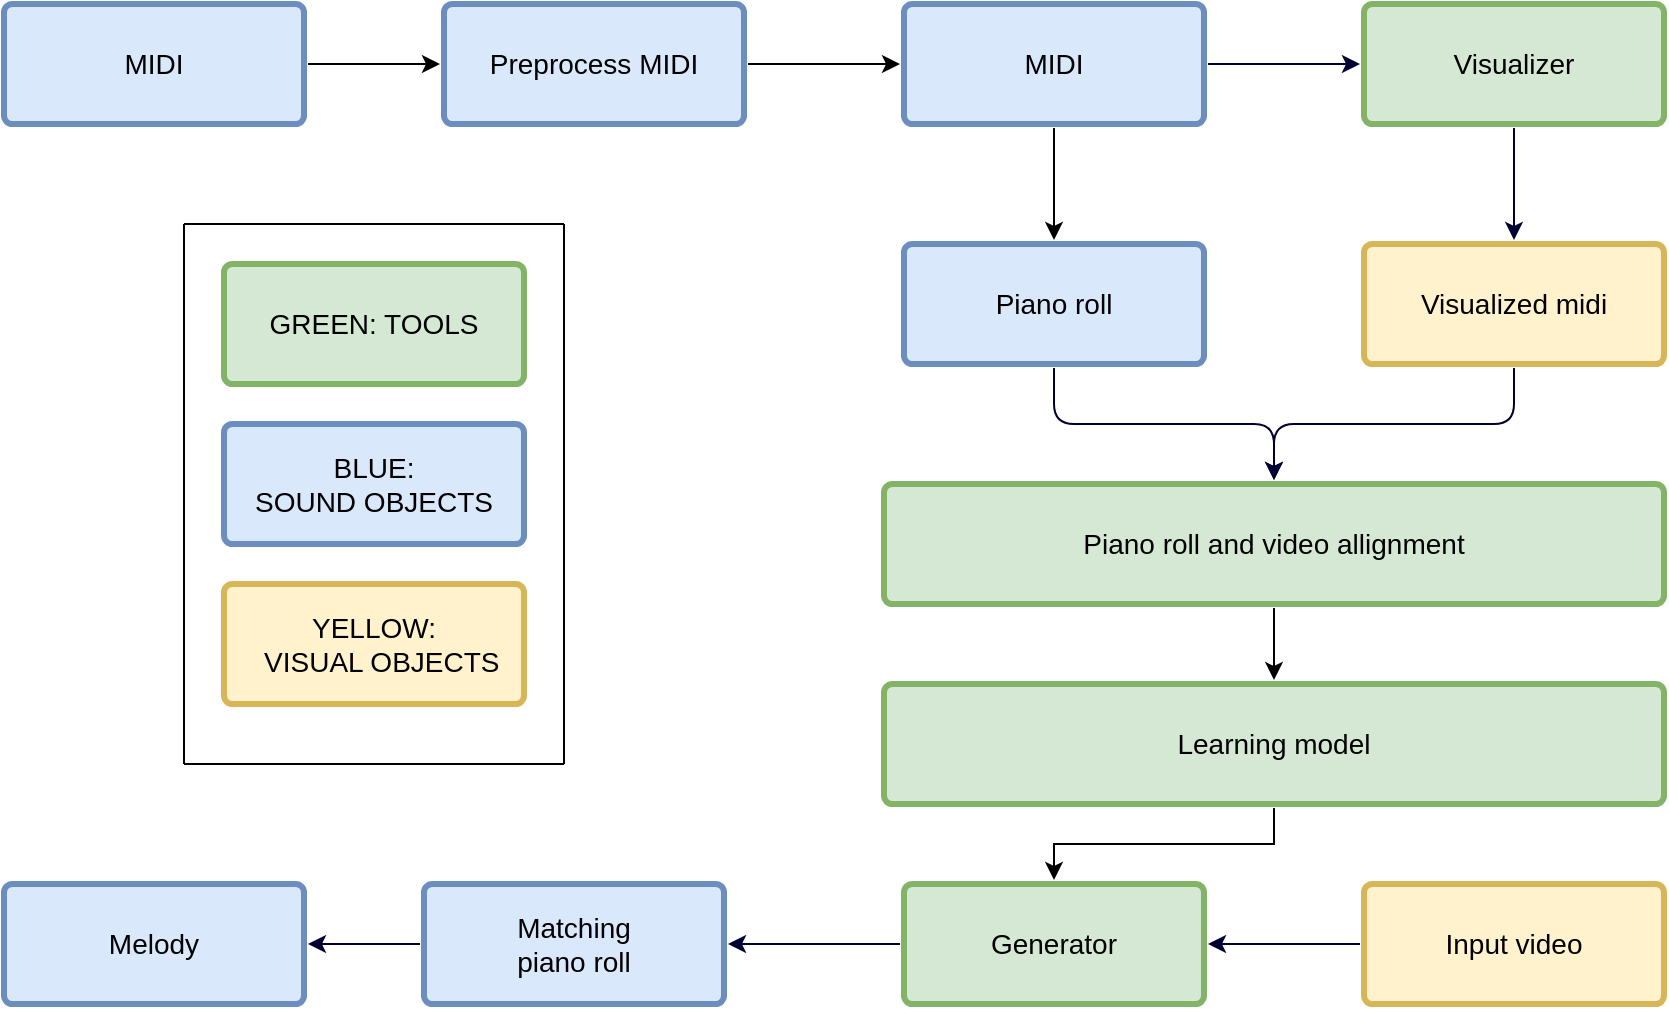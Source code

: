 <mxfile version="12.7.9" type="device"><diagram id="6a731a19-8d31-9384-78a2-239565b7b9f0" name="Page-1"><mxGraphModel dx="1098" dy="1104" grid="1" gridSize="10" guides="1" tooltips="1" connect="1" arrows="1" fold="1" page="1" pageScale="1" pageWidth="1169" pageHeight="827" background="#ffffff" math="0" shadow="0"><root><mxCell id="0"/><mxCell id="1" parent="0"/><mxCell id="hoBkRgHUmis_wLfc3DZ0-1786" value="" style="edgeStyle=orthogonalEdgeStyle;rounded=0;orthogonalLoop=1;jettySize=auto;html=1;" parent="1" source="1769" target="1778" edge="1"><mxGeometry relative="1" as="geometry"/></mxCell><mxCell id="1769" value="&lt;div&gt;MIDI&lt;/div&gt;" style="rounded=1;whiteSpace=wrap;html=1;shadow=0;labelBackgroundColor=none;strokeColor=#6c8ebf;strokeWidth=3;fillColor=#dae8fc;fontFamily=Helvetica;fontSize=14;align=center;spacing=5;arcSize=7;perimeterSpacing=2;" parent="1" vertex="1"><mxGeometry x="170" y="110" width="150" height="60" as="geometry"/></mxCell><mxCell id="hoBkRgHUmis_wLfc3DZ0-1787" value="" style="edgeStyle=orthogonalEdgeStyle;rounded=0;orthogonalLoop=1;jettySize=auto;html=1;" parent="1" source="1778" target="hoBkRgHUmis_wLfc3DZ0-1783" edge="1"><mxGeometry relative="1" as="geometry"/></mxCell><mxCell id="1778" value="Preprocess MIDI" style="rounded=1;whiteSpace=wrap;html=1;shadow=0;labelBackgroundColor=none;strokeColor=#6c8ebf;strokeWidth=3;fillColor=#dae8fc;fontFamily=Helvetica;fontSize=14;align=center;spacing=5;fontStyle=0;arcSize=7;perimeterSpacing=2;" parent="1" vertex="1"><mxGeometry x="390" y="110" width="150" height="60" as="geometry"/></mxCell><mxCell id="hoBkRgHUmis_wLfc3DZ0-1788" value="" style="edgeStyle=orthogonalEdgeStyle;rounded=0;orthogonalLoop=1;jettySize=auto;html=1;" parent="1" source="hoBkRgHUmis_wLfc3DZ0-1783" target="hoBkRgHUmis_wLfc3DZ0-1784" edge="1"><mxGeometry relative="1" as="geometry"/></mxCell><mxCell id="hoBkRgHUmis_wLfc3DZ0-1798" value="" style="edgeStyle=orthogonalEdgeStyle;rounded=1;orthogonalLoop=1;jettySize=auto;html=1;endArrow=classic;endFill=1;strokeColor=#000033;" parent="1" source="hoBkRgHUmis_wLfc3DZ0-1783" target="hoBkRgHUmis_wLfc3DZ0-1785" edge="1"><mxGeometry relative="1" as="geometry"/></mxCell><mxCell id="hoBkRgHUmis_wLfc3DZ0-1783" value="&lt;div&gt;MIDI&lt;/div&gt;" style="rounded=1;whiteSpace=wrap;html=1;shadow=0;labelBackgroundColor=none;strokeColor=#6c8ebf;strokeWidth=3;fillColor=#dae8fc;fontFamily=Helvetica;fontSize=14;align=center;spacing=5;arcSize=7;perimeterSpacing=2;" parent="1" vertex="1"><mxGeometry x="620" y="110" width="150" height="60" as="geometry"/></mxCell><mxCell id="hoBkRgHUmis_wLfc3DZ0-1806" style="edgeStyle=orthogonalEdgeStyle;rounded=1;orthogonalLoop=1;jettySize=auto;html=1;endArrow=classic;endFill=0;strokeColor=#000033;" parent="1" source="hoBkRgHUmis_wLfc3DZ0-1784" target="hoBkRgHUmis_wLfc3DZ0-1799" edge="1"><mxGeometry relative="1" as="geometry"/></mxCell><mxCell id="hoBkRgHUmis_wLfc3DZ0-1784" value="&lt;div&gt;Piano roll&lt;/div&gt;" style="rounded=1;whiteSpace=wrap;html=1;shadow=0;labelBackgroundColor=none;strokeColor=#6c8ebf;strokeWidth=3;fillColor=#dae8fc;fontFamily=Helvetica;fontSize=14;align=center;spacing=5;arcSize=7;perimeterSpacing=2;" parent="1" vertex="1"><mxGeometry x="620" y="230" width="150" height="60" as="geometry"/></mxCell><mxCell id="hoBkRgHUmis_wLfc3DZ0-1796" value="" style="edgeStyle=orthogonalEdgeStyle;rounded=1;orthogonalLoop=1;jettySize=auto;html=1;endArrow=classic;endFill=1;strokeColor=#000033;" parent="1" source="hoBkRgHUmis_wLfc3DZ0-1785" target="hoBkRgHUmis_wLfc3DZ0-1795" edge="1"><mxGeometry relative="1" as="geometry"/></mxCell><mxCell id="hoBkRgHUmis_wLfc3DZ0-1785" value="&lt;div&gt;Visualizer&lt;/div&gt;" style="rounded=1;whiteSpace=wrap;html=1;shadow=0;labelBackgroundColor=none;strokeColor=#82b366;strokeWidth=3;fillColor=#d5e8d4;fontFamily=Helvetica;fontSize=14;align=center;spacing=5;arcSize=7;perimeterSpacing=2;" parent="1" vertex="1"><mxGeometry x="850" y="110" width="150" height="60" as="geometry"/></mxCell><mxCell id="hoBkRgHUmis_wLfc3DZ0-1791" value="&lt;div&gt;BLUE:&lt;/div&gt;&lt;div&gt; SOUND OBJECTS&lt;/div&gt;" style="rounded=1;whiteSpace=wrap;html=1;shadow=0;labelBackgroundColor=none;strokeColor=#6c8ebf;strokeWidth=3;fillColor=#dae8fc;fontFamily=Helvetica;fontSize=14;align=center;spacing=5;arcSize=7;perimeterSpacing=2;" parent="1" vertex="1"><mxGeometry x="280" y="320" width="150" height="60" as="geometry"/></mxCell><mxCell id="hoBkRgHUmis_wLfc3DZ0-1792" value="&lt;div&gt;GREEN: TOOLS&lt;/div&gt;" style="rounded=1;whiteSpace=wrap;html=1;shadow=0;labelBackgroundColor=none;strokeColor=#82b366;strokeWidth=3;fillColor=#d5e8d4;fontFamily=Helvetica;fontSize=14;align=center;spacing=5;arcSize=7;perimeterSpacing=2;" parent="1" vertex="1"><mxGeometry x="280" y="240" width="150" height="60" as="geometry"/></mxCell><mxCell id="hoBkRgHUmis_wLfc3DZ0-1803" value="" style="edgeStyle=orthogonalEdgeStyle;rounded=1;orthogonalLoop=1;jettySize=auto;html=1;endArrow=classic;endFill=1;strokeColor=#000033;" parent="1" source="hoBkRgHUmis_wLfc3DZ0-1795" target="hoBkRgHUmis_wLfc3DZ0-1799" edge="1"><mxGeometry relative="1" as="geometry"/></mxCell><mxCell id="hoBkRgHUmis_wLfc3DZ0-1795" value="Visualized midi" style="rounded=1;whiteSpace=wrap;html=1;shadow=0;labelBackgroundColor=none;strokeColor=#d6b656;strokeWidth=3;fillColor=#fff2cc;fontFamily=Helvetica;fontSize=14;align=center;spacing=5;arcSize=7;perimeterSpacing=2;" parent="1" vertex="1"><mxGeometry x="850" y="230" width="150" height="60" as="geometry"/></mxCell><mxCell id="hoBkRgHUmis_wLfc3DZ0-1797" value="&lt;div&gt;YELLOW:&lt;/div&gt;&lt;div&gt;&amp;nbsp; VISUAL OBJECTS&lt;/div&gt;" style="rounded=1;whiteSpace=wrap;html=1;shadow=0;labelBackgroundColor=none;strokeColor=#d6b656;strokeWidth=3;fillColor=#fff2cc;fontFamily=Helvetica;fontSize=14;align=center;spacing=5;arcSize=7;perimeterSpacing=2;" parent="1" vertex="1"><mxGeometry x="280" y="400" width="150" height="60" as="geometry"/></mxCell><mxCell id="OSSutbphB2VxrfVqlcXa-1779" value="" style="edgeStyle=orthogonalEdgeStyle;rounded=0;orthogonalLoop=1;jettySize=auto;html=1;" edge="1" parent="1" source="hoBkRgHUmis_wLfc3DZ0-1799" target="OSSutbphB2VxrfVqlcXa-1778"><mxGeometry relative="1" as="geometry"/></mxCell><mxCell id="hoBkRgHUmis_wLfc3DZ0-1799" value="Piano roll and video allignment" style="rounded=1;whiteSpace=wrap;html=1;shadow=0;labelBackgroundColor=none;strokeColor=#82b366;strokeWidth=3;fillColor=#d5e8d4;fontFamily=Helvetica;fontSize=14;align=center;spacing=5;arcSize=7;perimeterSpacing=2;" parent="1" vertex="1"><mxGeometry x="610" y="350" width="390" height="60" as="geometry"/></mxCell><mxCell id="hoBkRgHUmis_wLfc3DZ0-1817" value="" style="edgeStyle=orthogonalEdgeStyle;rounded=1;orthogonalLoop=1;jettySize=auto;html=1;endArrow=classic;endFill=1;strokeColor=#000033;" parent="1" source="hoBkRgHUmis_wLfc3DZ0-1807" target="hoBkRgHUmis_wLfc3DZ0-1812" edge="1"><mxGeometry relative="1" as="geometry"/></mxCell><mxCell id="hoBkRgHUmis_wLfc3DZ0-1807" value="&lt;div&gt;Generator&lt;/div&gt;" style="rounded=1;whiteSpace=wrap;html=1;shadow=0;labelBackgroundColor=none;strokeColor=#82b366;strokeWidth=3;fillColor=#d5e8d4;fontFamily=Helvetica;fontSize=14;align=center;spacing=5;arcSize=7;perimeterSpacing=2;" parent="1" vertex="1"><mxGeometry x="620" y="550" width="150" height="60" as="geometry"/></mxCell><mxCell id="hoBkRgHUmis_wLfc3DZ0-1816" value="" style="edgeStyle=orthogonalEdgeStyle;rounded=1;orthogonalLoop=1;jettySize=auto;html=1;endArrow=classic;endFill=1;strokeColor=#000033;" parent="1" source="hoBkRgHUmis_wLfc3DZ0-1809" target="hoBkRgHUmis_wLfc3DZ0-1807" edge="1"><mxGeometry relative="1" as="geometry"/></mxCell><mxCell id="hoBkRgHUmis_wLfc3DZ0-1809" value="&lt;div&gt;Input video&lt;/div&gt;" style="rounded=1;whiteSpace=wrap;html=1;shadow=0;labelBackgroundColor=none;strokeColor=#d6b656;strokeWidth=3;fillColor=#fff2cc;fontFamily=Helvetica;fontSize=14;align=center;spacing=5;arcSize=7;perimeterSpacing=2;" parent="1" vertex="1"><mxGeometry x="850" y="550" width="150" height="60" as="geometry"/></mxCell><mxCell id="hoBkRgHUmis_wLfc3DZ0-1815" value="" style="edgeStyle=orthogonalEdgeStyle;rounded=1;orthogonalLoop=1;jettySize=auto;html=1;endArrow=classic;endFill=1;strokeColor=#000033;" parent="1" source="hoBkRgHUmis_wLfc3DZ0-1812" target="hoBkRgHUmis_wLfc3DZ0-1814" edge="1"><mxGeometry relative="1" as="geometry"/></mxCell><mxCell id="hoBkRgHUmis_wLfc3DZ0-1812" value="Matching&lt;br&gt;&lt;div&gt;piano roll&lt;/div&gt;" style="rounded=1;whiteSpace=wrap;html=1;shadow=0;labelBackgroundColor=none;strokeColor=#6c8ebf;strokeWidth=3;fillColor=#dae8fc;fontFamily=Helvetica;fontSize=14;align=center;spacing=5;arcSize=7;perimeterSpacing=2;" parent="1" vertex="1"><mxGeometry x="380" y="550" width="150" height="60" as="geometry"/></mxCell><mxCell id="hoBkRgHUmis_wLfc3DZ0-1814" value="&lt;div&gt;Melody&lt;/div&gt;" style="rounded=1;whiteSpace=wrap;html=1;shadow=0;labelBackgroundColor=none;strokeColor=#6c8ebf;strokeWidth=3;fillColor=#dae8fc;fontFamily=Helvetica;fontSize=14;align=center;spacing=5;arcSize=7;perimeterSpacing=2;" parent="1" vertex="1"><mxGeometry x="170" y="550" width="150" height="60" as="geometry"/></mxCell><mxCell id="OSSutbphB2VxrfVqlcXa-1780" style="edgeStyle=orthogonalEdgeStyle;rounded=0;orthogonalLoop=1;jettySize=auto;html=1;" edge="1" parent="1" source="OSSutbphB2VxrfVqlcXa-1778" target="hoBkRgHUmis_wLfc3DZ0-1807"><mxGeometry relative="1" as="geometry"/></mxCell><mxCell id="OSSutbphB2VxrfVqlcXa-1778" value="Learning model" style="rounded=1;whiteSpace=wrap;html=1;shadow=0;labelBackgroundColor=none;strokeColor=#82b366;strokeWidth=3;fillColor=#d5e8d4;fontFamily=Helvetica;fontSize=14;align=center;spacing=5;arcSize=7;perimeterSpacing=2;" vertex="1" parent="1"><mxGeometry x="610" y="450" width="390" height="60" as="geometry"/></mxCell><mxCell id="OSSutbphB2VxrfVqlcXa-1784" value="" style="endArrow=none;html=1;" edge="1" parent="1"><mxGeometry width="50" height="50" relative="1" as="geometry"><mxPoint x="450" y="490" as="sourcePoint"/><mxPoint x="450" y="220" as="targetPoint"/></mxGeometry></mxCell><mxCell id="OSSutbphB2VxrfVqlcXa-1785" value="" style="endArrow=none;html=1;" edge="1" parent="1"><mxGeometry width="50" height="50" relative="1" as="geometry"><mxPoint x="260" y="490" as="sourcePoint"/><mxPoint x="260" y="220" as="targetPoint"/></mxGeometry></mxCell><mxCell id="OSSutbphB2VxrfVqlcXa-1786" value="" style="endArrow=none;html=1;" edge="1" parent="1"><mxGeometry width="50" height="50" relative="1" as="geometry"><mxPoint x="260" y="220" as="sourcePoint"/><mxPoint x="450" y="220" as="targetPoint"/></mxGeometry></mxCell><mxCell id="OSSutbphB2VxrfVqlcXa-1787" value="" style="endArrow=none;html=1;" edge="1" parent="1"><mxGeometry width="50" height="50" relative="1" as="geometry"><mxPoint x="450" y="490" as="sourcePoint"/><mxPoint x="260" y="490" as="targetPoint"/></mxGeometry></mxCell></root></mxGraphModel></diagram></mxfile>